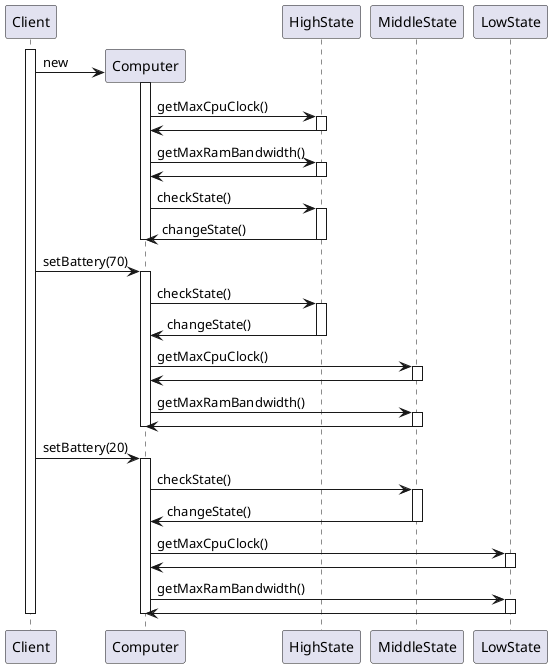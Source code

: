 @startuml

participant Client
'participant HighState
'participant MiddleState
'participant LowState

activate Client
create Computer
Client -> Computer : new
activate Computer

Computer -> HighState : getMaxCpuClock()
activate HighState
Computer <- HighState
deactivate HighState
Computer -> HighState : getMaxRamBandwidth()
activate HighState
Computer <- HighState
deactivate HighState
Computer -> HighState : checkState()
activate HighState
Computer <- HighState : changeState()
deactivate HighState
deactivate Computer

Client -> Computer : setBattery(70)
activate Computer
Computer -> HighState : checkState()
activate HighState
Computer <- HighState : changeState()
deactivate HighState
Computer -> MiddleState : getMaxCpuClock()
activate MiddleState
Computer <- MiddleState
deactivate MiddleState
Computer -> MiddleState : getMaxRamBandwidth()
activate MiddleState
Computer <- MiddleState
deactivate MiddleState
deactivate Computer

Client -> Computer : setBattery(20)
activate Computer
Computer -> MiddleState : checkState()
activate MiddleState
Computer <- MiddleState : changeState()
deactivate MiddleState
Computer -> LowState : getMaxCpuClock()
activate LowState
Computer <- LowState
deactivate LowState
Computer -> LowState : getMaxRamBandwidth()
activate LowState
Computer <- LowState
deactivate LowState
deactivate Computer

deactivate Client


@enduml